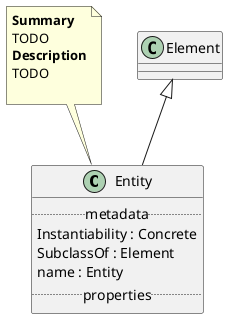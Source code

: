 @startuml
class Entity {
.. metadata ..
    Instantiability : Concrete
    SubclassOf : Element
    name : Entity
.. properties ..
}
note top of Entity
<b>Summary</b>
TODO
<b>Description</b>
TODO

end note
"Element" <|-- "Entity"
@enduml
